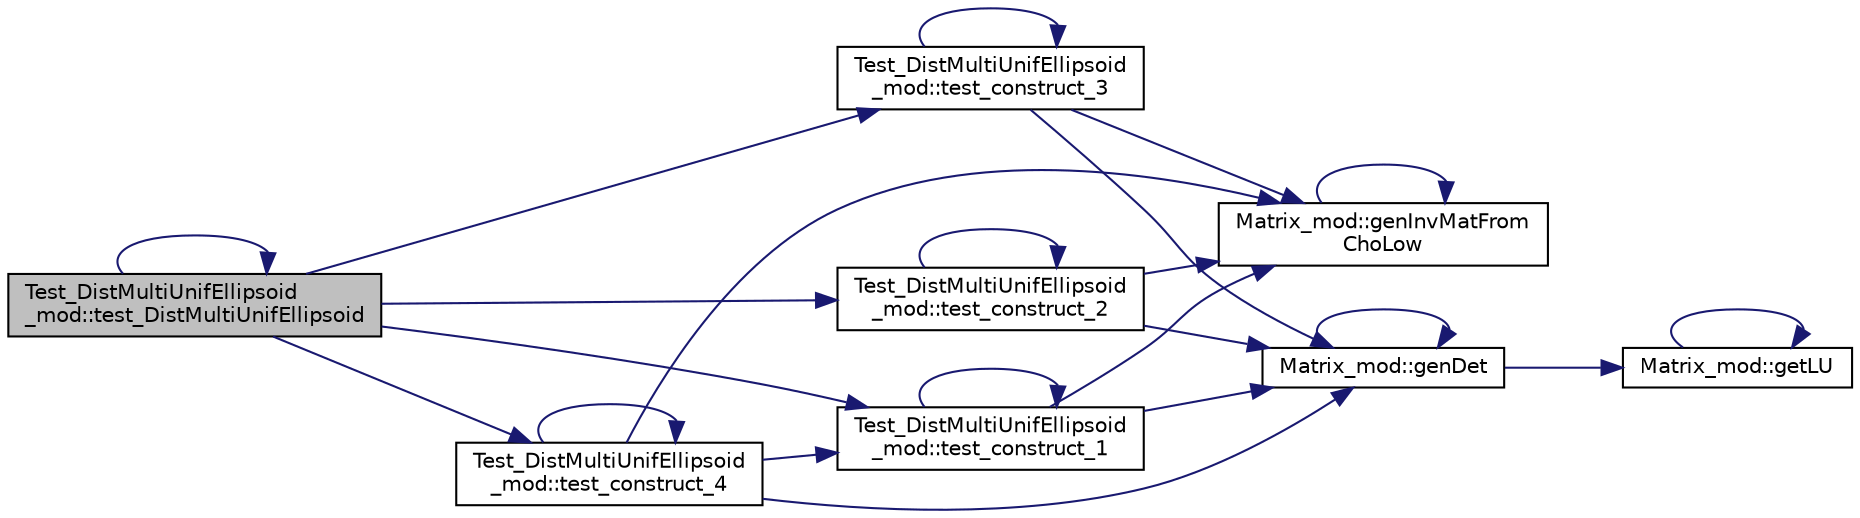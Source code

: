 digraph "Test_DistMultiUnifEllipsoid_mod::test_DistMultiUnifEllipsoid"
{
 // LATEX_PDF_SIZE
  edge [fontname="Helvetica",fontsize="10",labelfontname="Helvetica",labelfontsize="10"];
  node [fontname="Helvetica",fontsize="10",shape=record];
  rankdir="LR";
  Node1 [label="Test_DistMultiUnifEllipsoid\l_mod::test_DistMultiUnifEllipsoid",height=0.2,width=0.4,color="black", fillcolor="grey75", style="filled", fontcolor="black",tooltip=" "];
  Node1 -> Node2 [color="midnightblue",fontsize="10",style="solid",fontname="Helvetica"];
  Node2 [label="Test_DistMultiUnifEllipsoid\l_mod::test_construct_1",height=0.2,width=0.4,color="black", fillcolor="white", style="filled",URL="$namespaceTest__DistMultiUnifEllipsoid__mod.html#a9fbb1ff5462e71984a8c67385330ac02",tooltip="Test the construction of an ellipsoidal MVU distribution with minimal input argument (ndim)."];
  Node2 -> Node3 [color="midnightblue",fontsize="10",style="solid",fontname="Helvetica"];
  Node3 [label="Matrix_mod::genDet",height=0.2,width=0.4,color="black", fillcolor="white", style="filled",URL="$namespaceMatrix__mod.html#ab4337db6f2d5ea89918b3790725f5030",tooltip="Return the determinant of a given the square matrix of shape (ndim,ndim) via LU factorization."];
  Node3 -> Node3 [color="midnightblue",fontsize="10",style="solid",fontname="Helvetica"];
  Node3 -> Node4 [color="midnightblue",fontsize="10",style="solid",fontname="Helvetica"];
  Node4 [label="Matrix_mod::getLU",height=0.2,width=0.4,color="black", fillcolor="white", style="filled",URL="$namespaceMatrix__mod.html#a9a49998b46ee8253af18b1872bdcd503",tooltip="Return the LU decomposition of the input matrix MatrixLU(nd,nd)."];
  Node4 -> Node4 [color="midnightblue",fontsize="10",style="solid",fontname="Helvetica"];
  Node2 -> Node5 [color="midnightblue",fontsize="10",style="solid",fontname="Helvetica"];
  Node5 [label="Matrix_mod::genInvMatFrom\lChoLow",height=0.2,width=0.4,color="black", fillcolor="white", style="filled",URL="$namespaceMatrix__mod.html#a9d5274f6fbae77140a1857d6ef6ee5a3",tooltip="Generate the inverse matrix of a symmetric-positive-definite matrix, whose Cholesky Lower triangle is..."];
  Node5 -> Node5 [color="midnightblue",fontsize="10",style="solid",fontname="Helvetica"];
  Node2 -> Node2 [color="midnightblue",fontsize="10",style="solid",fontname="Helvetica"];
  Node1 -> Node6 [color="midnightblue",fontsize="10",style="solid",fontname="Helvetica"];
  Node6 [label="Test_DistMultiUnifEllipsoid\l_mod::test_construct_2",height=0.2,width=0.4,color="black", fillcolor="white", style="filled",URL="$namespaceTest__DistMultiUnifEllipsoid__mod.html#a73cb73242f3e3abec8fbc3d5d4b19211",tooltip="Test the construction of an ellipsoidal MVU distribution with the input argument ndim and Mean."];
  Node6 -> Node3 [color="midnightblue",fontsize="10",style="solid",fontname="Helvetica"];
  Node6 -> Node5 [color="midnightblue",fontsize="10",style="solid",fontname="Helvetica"];
  Node6 -> Node6 [color="midnightblue",fontsize="10",style="solid",fontname="Helvetica"];
  Node1 -> Node7 [color="midnightblue",fontsize="10",style="solid",fontname="Helvetica"];
  Node7 [label="Test_DistMultiUnifEllipsoid\l_mod::test_construct_3",height=0.2,width=0.4,color="black", fillcolor="white", style="filled",URL="$namespaceTest__DistMultiUnifEllipsoid__mod.html#a57d7c581a5eb54ff820744a68c15b781",tooltip="Test the construction of an ellipsoidal MVU distribution with the input argument ndim and Mean and Re..."];
  Node7 -> Node3 [color="midnightblue",fontsize="10",style="solid",fontname="Helvetica"];
  Node7 -> Node5 [color="midnightblue",fontsize="10",style="solid",fontname="Helvetica"];
  Node7 -> Node7 [color="midnightblue",fontsize="10",style="solid",fontname="Helvetica"];
  Node1 -> Node8 [color="midnightblue",fontsize="10",style="solid",fontname="Helvetica"];
  Node8 [label="Test_DistMultiUnifEllipsoid\l_mod::test_construct_4",height=0.2,width=0.4,color="black", fillcolor="white", style="filled",URL="$namespaceTest__DistMultiUnifEllipsoid__mod.html#a26e21423551e68a4a406aea2e3a3af26",tooltip="Test the construction of an ellipsoidal MVU distribution with the input argument ndim and Mean and Re..."];
  Node8 -> Node3 [color="midnightblue",fontsize="10",style="solid",fontname="Helvetica"];
  Node8 -> Node5 [color="midnightblue",fontsize="10",style="solid",fontname="Helvetica"];
  Node8 -> Node2 [color="midnightblue",fontsize="10",style="solid",fontname="Helvetica"];
  Node8 -> Node8 [color="midnightblue",fontsize="10",style="solid",fontname="Helvetica"];
  Node1 -> Node1 [color="midnightblue",fontsize="10",style="solid",fontname="Helvetica"];
}
